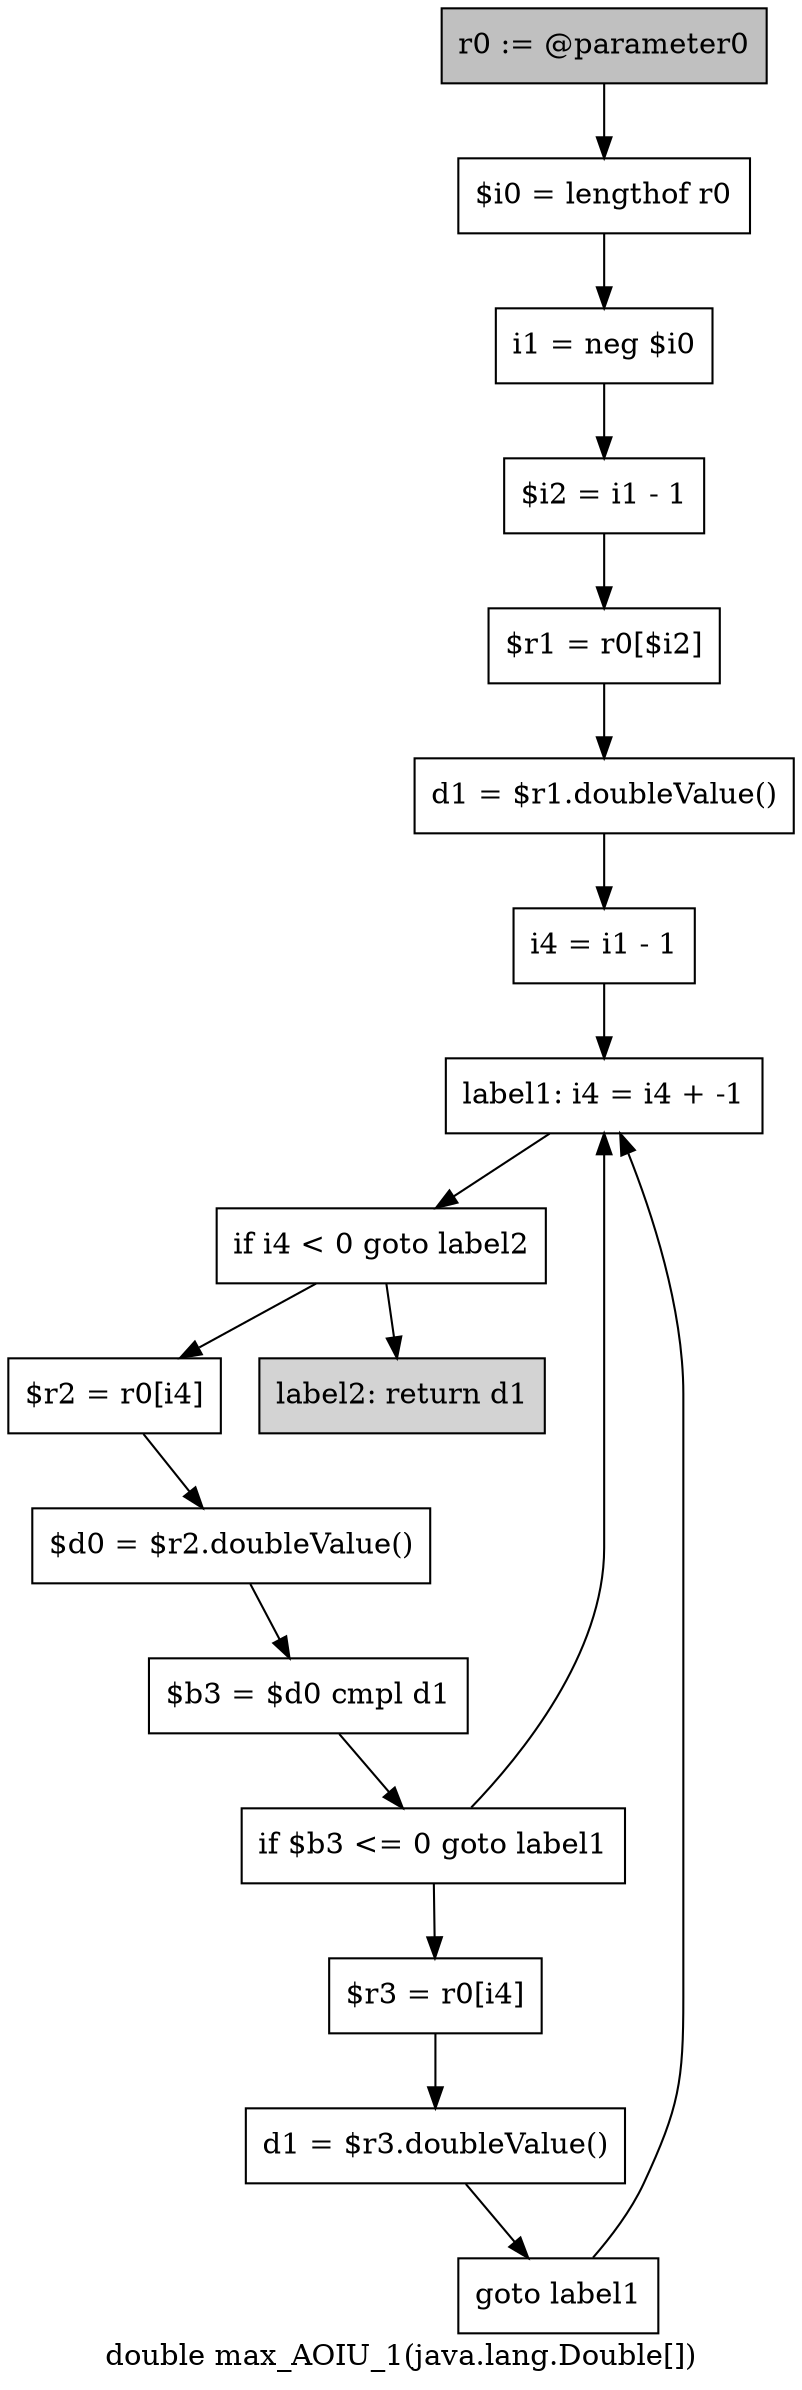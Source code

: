 digraph "double max_AOIU_1(java.lang.Double[])" {
    label="double max_AOIU_1(java.lang.Double[])";
    node [shape=box];
    "0" [style=filled,fillcolor=gray,label="r0 := @parameter0",];
    "1" [label="$i0 = lengthof r0",];
    "0"->"1";
    "2" [label="i1 = neg $i0",];
    "1"->"2";
    "3" [label="$i2 = i1 - 1",];
    "2"->"3";
    "4" [label="$r1 = r0[$i2]",];
    "3"->"4";
    "5" [label="d1 = $r1.doubleValue()",];
    "4"->"5";
    "6" [label="i4 = i1 - 1",];
    "5"->"6";
    "7" [label="label1: i4 = i4 + -1",];
    "6"->"7";
    "8" [label="if i4 < 0 goto label2",];
    "7"->"8";
    "9" [label="$r2 = r0[i4]",];
    "8"->"9";
    "16" [style=filled,fillcolor=lightgray,label="label2: return d1",];
    "8"->"16";
    "10" [label="$d0 = $r2.doubleValue()",];
    "9"->"10";
    "11" [label="$b3 = $d0 cmpl d1",];
    "10"->"11";
    "12" [label="if $b3 <= 0 goto label1",];
    "11"->"12";
    "12"->"7";
    "13" [label="$r3 = r0[i4]",];
    "12"->"13";
    "14" [label="d1 = $r3.doubleValue()",];
    "13"->"14";
    "15" [label="goto label1",];
    "14"->"15";
    "15"->"7";
}
